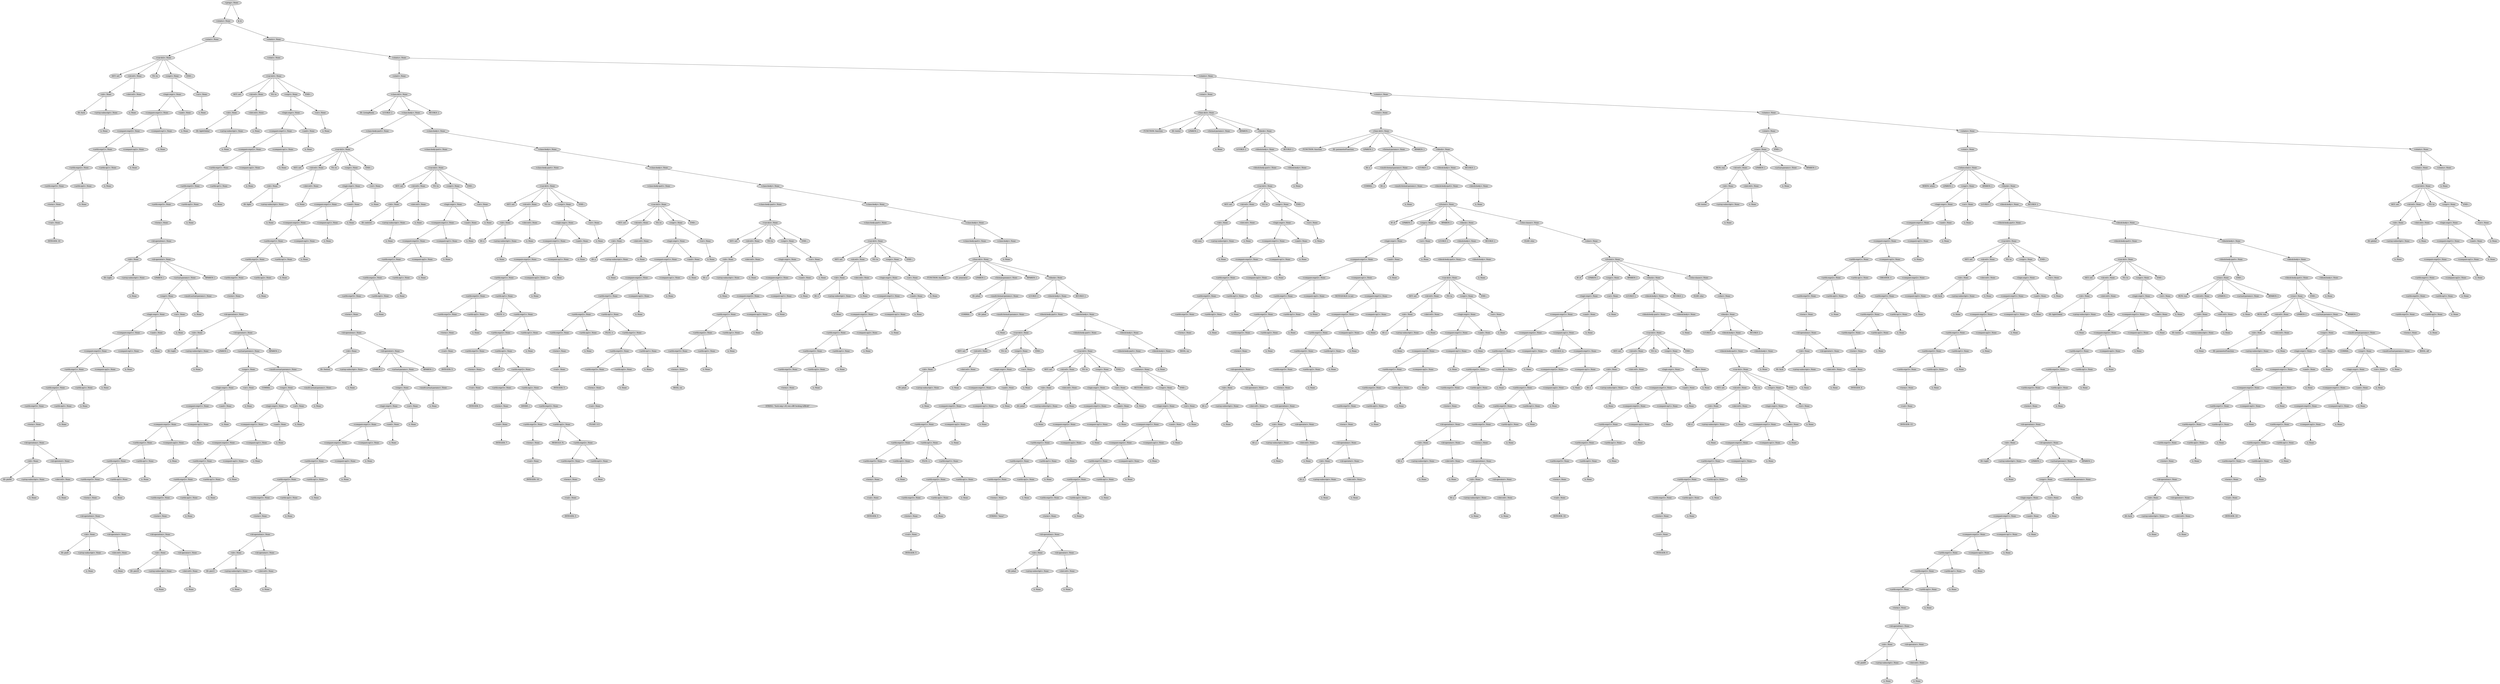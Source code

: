 digraph G {
	graph [ranksep=1.5 ratio=fill]
	node [style=filled]
	overlap=false
	3161007 [label="<prog>: None"]
	3161027 [label="<stmts>: None"]
	3161007 -> 3161027
	3161049 [label="<stmt>: None"]
	3161027 -> 3161049
	3161033 [label="<var-dcl>: None"]
	3161049 -> 3161033
	3161039 [label="SET: set"]
	3161033 -> 3161039
	3161047 [label="<id-ref>: None"]
	3161033 -> 3161047
	3161053 [label="<id>: None"]
	3161047 -> 3161053
	3161057 [label="ID: fuck"]
	3161053 -> 3161057
	3161059 [label="<array-subscript>: None"]
	3161053 -> 3161059
	3161061 [label="λ: None"]
	3161059 -> 3161061
	3161055 [label="<dot-ref>: None"]
	3161047 -> 3161055
	3161063 [label="λ: None"]
	3161055 -> 3161063
	3161023 [label="TO: to"]
	3161033 -> 3161023
	3161029 [label="<expr>: None"]
	3161033 -> 3161029
	3161065 [label="<logic-expr>: None"]
	3161029 -> 3161065
	3161069 [label="<compare-expr1>: None"]
	3161065 -> 3161069
	3161073 [label="<compare-expr2>: None"]
	3161069 -> 3161073
	3161077 [label="<arith-expr1>: None"]
	3161073 -> 3161077
	3161081 [label="<arith-expr2>: None"]
	3161077 -> 3161081
	3161085 [label="<arith-expr3>: None"]
	3161081 -> 3161085
	3163395 [label="<term>: None"]
	3161085 -> 3163395
	3163397 [label="<val>: None"]
	3163395 -> 3163397
	3163399 [label="INTEGER: 10"]
	3163397 -> 3163399
	3161087 [label="<arith-op2>: None"]
	3161081 -> 3161087
	3163401 [label="λ: None"]
	3161087 -> 3163401
	3161083 [label="<arith-op1>: None"]
	3161077 -> 3161083
	3163403 [label="λ: None"]
	3161083 -> 3163403
	3161079 [label="<compare-op2>: None"]
	3161073 -> 3161079
	3163405 [label="λ: None"]
	3161079 -> 3163405
	3161075 [label="<compare-op1>: None"]
	3161069 -> 3161075
	3163407 [label="λ: None"]
	3161075 -> 3163407
	3161071 [label="<and>: None"]
	3161065 -> 3161071
	3163409 [label="λ: None"]
	3161071 -> 3163409
	3161067 [label="<or>: None"]
	3161029 -> 3161067
	3163411 [label="λ: None"]
	3161067 -> 3163411
	3161045 [label="END: ;"]
	3161033 -> 3161045
	3161021 [label="<stmts>: None"]
	3161027 -> 3161021
	3163413 [label="<stmt>: None"]
	3161021 -> 3163413
	3163417 [label="<var-dcl>: None"]
	3163413 -> 3163417
	3163419 [label="SET: set"]
	3163417 -> 3163419
	3163421 [label="<id-ref>: None"]
	3163417 -> 3163421
	3163431 [label="<id>: None"]
	3163421 -> 3163431
	3163435 [label="ID: lightGlobal"]
	3163431 -> 3163435
	3163437 [label="<array-subscript>: None"]
	3163431 -> 3163437
	3163439 [label="λ: None"]
	3163437 -> 3163439
	3163433 [label="<dot-ref>: None"]
	3163421 -> 3163433
	3163441 [label="λ: None"]
	3163433 -> 3163441
	3163423 [label="TO: to"]
	3163417 -> 3163423
	3163425 [label="<expr>: None"]
	3163417 -> 3163425
	3163443 [label="<logic-expr>: None"]
	3163425 -> 3163443
	3163447 [label="<compare-expr1>: None"]
	3163443 -> 3163447
	3163451 [label="<compare-expr2>: None"]
	3163447 -> 3163451
	3163455 [label="<arith-expr1>: None"]
	3163451 -> 3163455
	3163459 [label="<arith-expr2>: None"]
	3163455 -> 3163459
	3163463 [label="<arith-expr3>: None"]
	3163459 -> 3163463
	3163467 [label="<term>: None"]
	3163463 -> 3163467
	3163469 [label="<id-operation>: None"]
	3163467 -> 3163469
	3163471 [label="<id>: None"]
	3163469 -> 3163471
	3163475 [label="ID: Light"]
	3163471 -> 3163475
	3163477 [label="<array-subscript>: None"]
	3163471 -> 3163477
	3163479 [label="λ: None"]
	3163477 -> 3163479
	3163473 [label="<id-operator>: None"]
	3163469 -> 3163473
	3163481 [label="LPAREN: ("]
	3163473 -> 3163481
	3163483 [label="<actual-params>: None"]
	3163473 -> 3163483
	3163487 [label="<expr>: None"]
	3163483 -> 3163487
	3163491 [label="<logic-expr>: None"]
	3163487 -> 3163491
	3163495 [label="<compare-expr1>: None"]
	3163491 -> 3163495
	3163499 [label="<compare-expr2>: None"]
	3163495 -> 3163499
	3163503 [label="<arith-expr1>: None"]
	3163499 -> 3163503
	3163507 [label="<arith-expr2>: None"]
	3163503 -> 3163507
	3163511 [label="<arith-expr3>: None"]
	3163507 -> 3163511
	3163515 [label="<term>: None"]
	3163511 -> 3163515
	3163517 [label="<id-operation>: None"]
	3163515 -> 3163517
	3163519 [label="<id>: None"]
	3163517 -> 3163519
	3163523 [label="ID: pin99"]
	3163519 -> 3163523
	3163525 [label="<array-subscript>: None"]
	3163519 -> 3163525
	3163527 [label="λ: None"]
	3163525 -> 3163527
	3163521 [label="<id-operator>: None"]
	3163517 -> 3163521
	3163529 [label="<dot-ref>: None"]
	3163521 -> 3163529
	3163531 [label="λ: None"]
	3163529 -> 3163531
	3163513 [label="<arith-op2>: None"]
	3163507 -> 3163513
	3163533 [label="λ: None"]
	3163513 -> 3163533
	3163509 [label="<arith-op1>: None"]
	3163503 -> 3163509
	3163535 [label="λ: None"]
	3163509 -> 3163535
	3163505 [label="<compare-op2>: None"]
	3163499 -> 3163505
	3163537 [label="λ: None"]
	3163505 -> 3163537
	3163501 [label="<compare-op1>: None"]
	3163495 -> 3163501
	3163539 [label="λ: None"]
	3163501 -> 3163539
	3163497 [label="<and>: None"]
	3163491 -> 3163497
	3163541 [label="λ: None"]
	3163497 -> 3163541
	3163493 [label="<or>: None"]
	3163487 -> 3163493
	3163543 [label="λ: None"]
	3163493 -> 3163543
	3163489 [label="<multi-actual-params>: None"]
	3163483 -> 3163489
	3163545 [label="λ: None"]
	3163489 -> 3163545
	3163485 [label="RPAREN: )"]
	3163473 -> 3163485
	3163465 [label="<arith-op2>: None"]
	3163459 -> 3163465
	3163547 [label="λ: None"]
	3163465 -> 3163547
	3163461 [label="<arith-op1>: None"]
	3163455 -> 3163461
	3163549 [label="λ: None"]
	3163461 -> 3163549
	3163457 [label="<compare-op2>: None"]
	3163451 -> 3163457
	3163551 [label="λ: None"]
	3163457 -> 3163551
	3163453 [label="<compare-op1>: None"]
	3163447 -> 3163453
	3163553 [label="λ: None"]
	3163453 -> 3163553
	3163449 [label="<and>: None"]
	3163443 -> 3163449
	3163555 [label="λ: None"]
	3163449 -> 3163555
	3163445 [label="<or>: None"]
	3163425 -> 3163445
	3163557 [label="λ: None"]
	3163445 -> 3163557
	3163427 [label="END: ;"]
	3163417 -> 3163427
	3163415 [label="<stmts>: None"]
	3161021 -> 3163415
	3163559 [label="<stmt>: None"]
	3163415 -> 3163559
	3163563 [label="<class-dcl>: None"]
	3163559 -> 3163563
	3163565 [label="ID: LivingRoom"]
	3163563 -> 3163565
	3163567 [label="LCURLY: {"]
	3163563 -> 3163567
	3163569 [label="<class-body>: None"]
	3163563 -> 3163569
	3163573 [label="<class-body-part>: None"]
	3163569 -> 3163573
	3163577 [label="<var-dcl>: None"]
	3163573 -> 3163577
	3163579 [label="SET: set"]
	3163577 -> 3163579
	3163581 [label="<id-ref>: None"]
	3163577 -> 3163581
	3163591 [label="<id>: None"]
	3163581 -> 3163591
	3163595 [label="ID: light"]
	3163591 -> 3163595
	3163597 [label="<array-subscript>: None"]
	3163591 -> 3163597
	3163599 [label="λ: None"]
	3163597 -> 3163599
	3163593 [label="<dot-ref>: None"]
	3163581 -> 3163593
	3163601 [label="λ: None"]
	3163593 -> 3163601
	3163583 [label="TO: to"]
	3163577 -> 3163583
	3163585 [label="<expr>: None"]
	3163577 -> 3163585
	3163603 [label="<logic-expr>: None"]
	3163585 -> 3163603
	3163607 [label="<compare-expr1>: None"]
	3163603 -> 3163607
	3163611 [label="<compare-expr2>: None"]
	3163607 -> 3163611
	3163615 [label="<arith-expr1>: None"]
	3163611 -> 3163615
	3163619 [label="<arith-expr2>: None"]
	3163615 -> 3163619
	3163623 [label="<arith-expr3>: None"]
	3163619 -> 3163623
	3163627 [label="<term>: None"]
	3163623 -> 3163627
	3163629 [label="<id-operation>: None"]
	3163627 -> 3163629
	3163631 [label="<id>: None"]
	3163629 -> 3163631
	3163635 [label="ID: Light"]
	3163631 -> 3163635
	3163637 [label="<array-subscript>: None"]
	3163631 -> 3163637
	3163639 [label="λ: None"]
	3163637 -> 3163639
	3163633 [label="<id-operator>: None"]
	3163629 -> 3163633
	3163641 [label="LPAREN: ("]
	3163633 -> 3163641
	3163643 [label="<actual-params>: None"]
	3163633 -> 3163643
	3163647 [label="<expr>: None"]
	3163643 -> 3163647
	3164677 [label="<logic-expr>: None"]
	3163647 -> 3164677
	3164681 [label="<compare-expr1>: None"]
	3164677 -> 3164681
	3164685 [label="<compare-expr2>: None"]
	3164681 -> 3164685
	3164689 [label="<arith-expr1>: None"]
	3164685 -> 3164689
	3164693 [label="<arith-expr2>: None"]
	3164689 -> 3164693
	3164697 [label="<arith-expr3>: None"]
	3164693 -> 3164697
	3164701 [label="<term>: None"]
	3164697 -> 3164701
	3164703 [label="<id-operation>: None"]
	3164701 -> 3164703
	3164705 [label="<id>: None"]
	3164703 -> 3164705
	3164709 [label="ID: pin9"]
	3164705 -> 3164709
	3164711 [label="<array-subscript>: None"]
	3164705 -> 3164711
	3164713 [label="λ: None"]
	3164711 -> 3164713
	3164707 [label="<id-operator>: None"]
	3164703 -> 3164707
	3164715 [label="<dot-ref>: None"]
	3164707 -> 3164715
	3164717 [label="λ: None"]
	3164715 -> 3164717
	3164699 [label="<arith-op2>: None"]
	3164693 -> 3164699
	3164719 [label="λ: None"]
	3164699 -> 3164719
	3164695 [label="<arith-op1>: None"]
	3164689 -> 3164695
	3164721 [label="λ: None"]
	3164695 -> 3164721
	3164691 [label="<compare-op2>: None"]
	3164685 -> 3164691
	3164723 [label="λ: None"]
	3164691 -> 3164723
	3164687 [label="<compare-op1>: None"]
	3164681 -> 3164687
	3164725 [label="λ: None"]
	3164687 -> 3164725
	3164683 [label="<and>: None"]
	3164677 -> 3164683
	3164727 [label="λ: None"]
	3164683 -> 3164727
	3164679 [label="<or>: None"]
	3163647 -> 3164679
	3164729 [label="λ: None"]
	3164679 -> 3164729
	3164675 [label="<multi-actual-params>: None"]
	3163643 -> 3164675
	3164731 [label="COMMA: ,"]
	3164675 -> 3164731
	3164733 [label="<expr>: None"]
	3164675 -> 3164733
	3164737 [label="<logic-expr>: None"]
	3164733 -> 3164737
	3164741 [label="<compare-expr1>: None"]
	3164737 -> 3164741
	3164745 [label="<compare-expr2>: None"]
	3164741 -> 3164745
	3164749 [label="<arith-expr1>: None"]
	3164745 -> 3164749
	3164753 [label="<arith-expr2>: None"]
	3164749 -> 3164753
	3164757 [label="<arith-expr3>: None"]
	3164753 -> 3164757
	3164761 [label="<term>: None"]
	3164757 -> 3164761
	3164763 [label="<id-operation>: None"]
	3164761 -> 3164763
	3164765 [label="<id>: None"]
	3164763 -> 3164765
	3164769 [label="ID: pin10"]
	3164765 -> 3164769
	3164771 [label="<array-subscript>: None"]
	3164765 -> 3164771
	3164773 [label="λ: None"]
	3164771 -> 3164773
	3164767 [label="<id-operator>: None"]
	3164763 -> 3164767
	3164775 [label="<dot-ref>: None"]
	3164767 -> 3164775
	3164777 [label="λ: None"]
	3164775 -> 3164777
	3164759 [label="<arith-op2>: None"]
	3164753 -> 3164759
	3164779 [label="λ: None"]
	3164759 -> 3164779
	3164755 [label="<arith-op1>: None"]
	3164749 -> 3164755
	3164781 [label="λ: None"]
	3164755 -> 3164781
	3164751 [label="<compare-op2>: None"]
	3164745 -> 3164751
	3164783 [label="λ: None"]
	3164751 -> 3164783
	3164747 [label="<compare-op1>: None"]
	3164741 -> 3164747
	3164785 [label="λ: None"]
	3164747 -> 3164785
	3164743 [label="<and>: None"]
	3164737 -> 3164743
	3164787 [label="λ: None"]
	3164743 -> 3164787
	3164739 [label="<or>: None"]
	3164733 -> 3164739
	3164789 [label="λ: None"]
	3164739 -> 3164789
	3164735 [label="<multi-actual-params>: None"]
	3164675 -> 3164735
	3164791 [label="λ: None"]
	3164735 -> 3164791
	3163645 [label="RPAREN: )"]
	3163633 -> 3163645
	3163625 [label="<arith-op2>: None"]
	3163619 -> 3163625
	3164793 [label="λ: None"]
	3163625 -> 3164793
	3163621 [label="<arith-op1>: None"]
	3163615 -> 3163621
	3164795 [label="λ: None"]
	3163621 -> 3164795
	3163617 [label="<compare-op2>: None"]
	3163611 -> 3163617
	3164797 [label="λ: None"]
	3163617 -> 3164797
	3163613 [label="<compare-op1>: None"]
	3163607 -> 3163613
	3164799 [label="λ: None"]
	3163613 -> 3164799
	3163609 [label="<and>: None"]
	3163603 -> 3163609
	3164801 [label="λ: None"]
	3163609 -> 3164801
	3163605 [label="<or>: None"]
	3163585 -> 3163605
	3164803 [label="λ: None"]
	3163605 -> 3164803
	3163587 [label="END: ;"]
	3163577 -> 3163587
	3163575 [label="<class-body>: None"]
	3163569 -> 3163575
	3164805 [label="<class-body-part>: None"]
	3163575 -> 3164805
	3164809 [label="<var-dcl>: None"]
	3164805 -> 3164809
	3164811 [label="SET: set"]
	3164809 -> 3164811
	3164813 [label="<id-ref>: None"]
	3164809 -> 3164813
	3164823 [label="<id>: None"]
	3164813 -> 3164823
	3164827 [label="ID: switch1"]
	3164823 -> 3164827
	3164829 [label="<array-subscript>: None"]
	3164823 -> 3164829
	3164831 [label="λ: None"]
	3164829 -> 3164831
	3164825 [label="<dot-ref>: None"]
	3164813 -> 3164825
	3164833 [label="λ: None"]
	3164825 -> 3164833
	3164815 [label="TO: to"]
	3164809 -> 3164815
	3164817 [label="<expr>: None"]
	3164809 -> 3164817
	3164835 [label="<logic-expr>: None"]
	3164817 -> 3164835
	3164839 [label="<compare-expr1>: None"]
	3164835 -> 3164839
	3164843 [label="<compare-expr2>: None"]
	3164839 -> 3164843
	3164847 [label="<arith-expr1>: None"]
	3164843 -> 3164847
	3164851 [label="<arith-expr2>: None"]
	3164847 -> 3164851
	3164855 [label="<arith-expr3>: None"]
	3164851 -> 3164855
	3164859 [label="<term>: None"]
	3164855 -> 3164859
	3164861 [label="<id-operation>: None"]
	3164859 -> 3164861
	3164863 [label="<id>: None"]
	3164861 -> 3164863
	3164867 [label="ID: Switch"]
	3164863 -> 3164867
	3164869 [label="<array-subscript>: None"]
	3164863 -> 3164869
	3164871 [label="λ: None"]
	3164869 -> 3164871
	3164865 [label="<id-operator>: None"]
	3164861 -> 3164865
	3164873 [label="LPAREN: ("]
	3164865 -> 3164873
	3164875 [label="<actual-params>: None"]
	3164865 -> 3164875
	3164879 [label="<expr>: None"]
	3164875 -> 3164879
	3164883 [label="<logic-expr>: None"]
	3164879 -> 3164883
	3164887 [label="<compare-expr1>: None"]
	3164883 -> 3164887
	3164891 [label="<compare-expr2>: None"]
	3164887 -> 3164891
	3164895 [label="<arith-expr1>: None"]
	3164891 -> 3164895
	3164899 [label="<arith-expr2>: None"]
	3164895 -> 3164899
	3164903 [label="<arith-expr3>: None"]
	3164899 -> 3164903
	3164907 [label="<term>: None"]
	3164903 -> 3164907
	3164909 [label="<id-operation>: None"]
	3164907 -> 3164909
	3164911 [label="<id>: None"]
	3164909 -> 3164911
	3164915 [label="ID: pin11"]
	3164911 -> 3164915
	3164917 [label="<array-subscript>: None"]
	3164911 -> 3164917
	3164919 [label="λ: None"]
	3164917 -> 3164919
	3164913 [label="<id-operator>: None"]
	3164909 -> 3164913
	3164921 [label="<dot-ref>: None"]
	3164913 -> 3164921
	3164923 [label="λ: None"]
	3164921 -> 3164923
	3164905 [label="<arith-op2>: None"]
	3164899 -> 3164905
	3164925 [label="λ: None"]
	3164905 -> 3164925
	3164901 [label="<arith-op1>: None"]
	3164895 -> 3164901
	3164927 [label="λ: None"]
	3164901 -> 3164927
	3164897 [label="<compare-op2>: None"]
	3164891 -> 3164897
	3165955 [label="λ: None"]
	3164897 -> 3165955
	3164893 [label="<compare-op1>: None"]
	3164887 -> 3164893
	3165957 [label="λ: None"]
	3164893 -> 3165957
	3164889 [label="<and>: None"]
	3164883 -> 3164889
	3165959 [label="λ: None"]
	3164889 -> 3165959
	3164885 [label="<or>: None"]
	3164879 -> 3164885
	3165961 [label="λ: None"]
	3164885 -> 3165961
	3164881 [label="<multi-actual-params>: None"]
	3164875 -> 3164881
	3165963 [label="λ: None"]
	3164881 -> 3165963
	3164877 [label="RPAREN: )"]
	3164865 -> 3164877
	3164857 [label="<arith-op2>: None"]
	3164851 -> 3164857
	3165965 [label="λ: None"]
	3164857 -> 3165965
	3164853 [label="<arith-op1>: None"]
	3164847 -> 3164853
	3165967 [label="λ: None"]
	3164853 -> 3165967
	3164849 [label="<compare-op2>: None"]
	3164843 -> 3164849
	3165969 [label="λ: None"]
	3164849 -> 3165969
	3164845 [label="<compare-op1>: None"]
	3164839 -> 3164845
	3165971 [label="λ: None"]
	3164845 -> 3165971
	3164841 [label="<and>: None"]
	3164835 -> 3164841
	3165973 [label="λ: None"]
	3164841 -> 3165973
	3164837 [label="<or>: None"]
	3164817 -> 3164837
	3165975 [label="λ: None"]
	3164837 -> 3165975
	3164819 [label="END: ;"]
	3164809 -> 3164819
	3164807 [label="<class-body>: None"]
	3163575 -> 3164807
	3165977 [label="<class-body-part>: None"]
	3164807 -> 3165977
	3165981 [label="<var-dcl>: None"]
	3165977 -> 3165981
	3165983 [label="SET: set"]
	3165981 -> 3165983
	3165985 [label="<id-ref>: None"]
	3165981 -> 3165985
	3165995 [label="<id>: None"]
	3165985 -> 3165995
	3165999 [label="ID: x"]
	3165995 -> 3165999
	3166001 [label="<array-subscript>: None"]
	3165995 -> 3166001
	3166003 [label="λ: None"]
	3166001 -> 3166003
	3165997 [label="<dot-ref>: None"]
	3165985 -> 3165997
	3166005 [label="λ: None"]
	3165997 -> 3166005
	3165987 [label="TO: to"]
	3165981 -> 3165987
	3165989 [label="<expr>: None"]
	3165981 -> 3165989
	3166007 [label="<logic-expr>: None"]
	3165989 -> 3166007
	3166011 [label="<compare-expr1>: None"]
	3166007 -> 3166011
	3166015 [label="<compare-expr2>: None"]
	3166011 -> 3166015
	3166019 [label="<arith-expr1>: None"]
	3166015 -> 3166019
	3166023 [label="<arith-expr2>: None"]
	3166019 -> 3166023
	3166027 [label="<arith-expr3>: None"]
	3166023 -> 3166027
	3166031 [label="<term>: None"]
	3166027 -> 3166031
	3166033 [label="<val>: None"]
	3166031 -> 3166033
	3166035 [label="INTEGER: 5"]
	3166033 -> 3166035
	3166029 [label="<arith-op2>: None"]
	3166023 -> 3166029
	3166037 [label="λ: None"]
	3166029 -> 3166037
	3166025 [label="<arith-op1>: None"]
	3166019 -> 3166025
	3166039 [label="PLUS: +"]
	3166025 -> 3166039
	3166041 [label="<arith-expr1>: None"]
	3166025 -> 3166041
	3166043 [label="<arith-expr2>: None"]
	3166041 -> 3166043
	3166047 [label="<arith-expr3>: None"]
	3166043 -> 3166047
	3166051 [label="<term>: None"]
	3166047 -> 3166051
	3166053 [label="<val>: None"]
	3166051 -> 3166053
	3166055 [label="INTEGER: 5"]
	3166053 -> 3166055
	3166049 [label="<arith-op2>: None"]
	3166043 -> 3166049
	3166057 [label="MULT: *"]
	3166049 -> 3166057
	3166059 [label="<arith-expr2>: None"]
	3166049 -> 3166059
	3166061 [label="<arith-expr3>: None"]
	3166059 -> 3166061
	3166065 [label="<term>: None"]
	3166061 -> 3166065
	3166067 [label="<val>: None"]
	3166065 -> 3166067
	3166069 [label="INTEGER: 7"]
	3166067 -> 3166069
	3166063 [label="<arith-op2>: None"]
	3166059 -> 3166063
	3166071 [label="DIVIDE: /"]
	3166063 -> 3166071
	3166073 [label="<arith-expr2>: None"]
	3166063 -> 3166073
	3166075 [label="<arith-expr3>: None"]
	3166073 -> 3166075
	3166079 [label="<term>: None"]
	3166075 -> 3166079
	3166081 [label="<val>: None"]
	3166079 -> 3166081
	3166083 [label="INTEGER: 10"]
	3166081 -> 3166083
	3166077 [label="<arith-op2>: None"]
	3166073 -> 3166077
	3166085 [label="MODULO: %"]
	3166077 -> 3166085
	3166087 [label="<arith-expr2>: None"]
	3166077 -> 3166087
	3166089 [label="<arith-expr3>: None"]
	3166087 -> 3166089
	3166093 [label="<term>: None"]
	3166089 -> 3166093
	3166095 [label="<val>: None"]
	3166093 -> 3166095
	3166097 [label="INTEGER: 3"]
	3166095 -> 3166097
	3166091 [label="<arith-op2>: None"]
	3166087 -> 3166091
	3166099 [label="λ: None"]
	3166091 -> 3166099
	3166045 [label="<arith-op1>: None"]
	3166041 -> 3166045
	3166101 [label="λ: None"]
	3166045 -> 3166101
	3166021 [label="<compare-op2>: None"]
	3166015 -> 3166021
	3166103 [label="λ: None"]
	3166021 -> 3166103
	3166017 [label="<compare-op1>: None"]
	3166011 -> 3166017
	3166105 [label="λ: None"]
	3166017 -> 3166105
	3166013 [label="<and>: None"]
	3166007 -> 3166013
	3166107 [label="λ: None"]
	3166013 -> 3166107
	3166009 [label="<or>: None"]
	3165989 -> 3166009
	3166109 [label="λ: None"]
	3166009 -> 3166109
	3165991 [label="END: ;"]
	3165981 -> 3165991
	3165979 [label="<class-body>: None"]
	3164807 -> 3165979
	3166111 [label="<class-body-part>: None"]
	3165979 -> 3166111
	3166115 [label="<var-dcl>: None"]
	3166111 -> 3166115
	3166117 [label="SET: set"]
	3166115 -> 3166117
	3166119 [label="<id-ref>: None"]
	3166115 -> 3166119
	3166129 [label="<id>: None"]
	3166119 -> 3166129
	3166133 [label="ID: y"]
	3166129 -> 3166133
	3166135 [label="<array-subscript>: None"]
	3166129 -> 3166135
	3166137 [label="λ: None"]
	3166135 -> 3166137
	3166131 [label="<dot-ref>: None"]
	3166119 -> 3166131
	3166139 [label="λ: None"]
	3166131 -> 3166139
	3166121 [label="TO: to"]
	3166115 -> 3166121
	3166123 [label="<expr>: None"]
	3166115 -> 3166123
	3166141 [label="<logic-expr>: None"]
	3166123 -> 3166141
	3166145 [label="<compare-expr1>: None"]
	3166141 -> 3166145
	3166149 [label="<compare-expr2>: None"]
	3166145 -> 3166149
	3166153 [label="<arith-expr1>: None"]
	3166149 -> 3166153
	3166157 [label="<arith-expr2>: None"]
	3166153 -> 3166157
	3166161 [label="<arith-expr3>: None"]
	3166157 -> 3166161
	3166165 [label="<term>: None"]
	3166161 -> 3166165
	3166167 [label="<val>: None"]
	3166165 -> 3166167
	3166169 [label="INTEGER: 5"]
	3166167 -> 3166169
	3166163 [label="<arith-op2>: None"]
	3166157 -> 3166163
	3166171 [label="λ: None"]
	3166163 -> 3166171
	3166159 [label="<arith-op1>: None"]
	3166153 -> 3166159
	3166173 [label="PLUS: +"]
	3166159 -> 3166173
	3166175 [label="<arith-expr1>: None"]
	3166159 -> 3166175
	3166177 [label="<arith-expr2>: None"]
	3166175 -> 3166177
	3166181 [label="<arith-expr3>: None"]
	3166177 -> 3166181
	3166185 [label="<term>: None"]
	3166181 -> 3166185
	3166187 [label="<val>: None"]
	3166185 -> 3166187
	3166189 [label="FLOAT: 5.5"]
	3166187 -> 3166189
	3166183 [label="<arith-op2>: None"]
	3166177 -> 3166183
	3166191 [label="λ: None"]
	3166183 -> 3166191
	3166179 [label="<arith-op1>: None"]
	3166175 -> 3166179
	3166193 [label="λ: None"]
	3166179 -> 3166193
	3166155 [label="<compare-op2>: None"]
	3166149 -> 3166155
	3166195 [label="λ: None"]
	3166155 -> 3166195
	3166151 [label="<compare-op1>: None"]
	3166145 -> 3166151
	3166197 [label="λ: None"]
	3166151 -> 3166197
	3166147 [label="<and>: None"]
	3166141 -> 3166147
	3166199 [label="λ: None"]
	3166147 -> 3166199
	3166143 [label="<or>: None"]
	3166123 -> 3166143
	3166201 [label="λ: None"]
	3166143 -> 3166201
	3166125 [label="END: ;"]
	3166115 -> 3166125
	3166113 [label="<class-body>: None"]
	3165979 -> 3166113
	3166203 [label="<class-body-part>: None"]
	3166113 -> 3166203
	3166207 [label="<var-dcl>: None"]
	3166203 -> 3166207
	3167491 [label="SET: set"]
	3166207 -> 3167491
	3167493 [label="<id-ref>: None"]
	3166207 -> 3167493
	3167503 [label="<id>: None"]
	3167493 -> 3167503
	3167507 [label="ID: z"]
	3167503 -> 3167507
	3167509 [label="<array-subscript>: None"]
	3167503 -> 3167509
	3167511 [label="λ: None"]
	3167509 -> 3167511
	3167505 [label="<dot-ref>: None"]
	3167493 -> 3167505
	3167513 [label="λ: None"]
	3167505 -> 3167513
	3167495 [label="TO: to"]
	3166207 -> 3167495
	3167497 [label="<expr>: None"]
	3166207 -> 3167497
	3167515 [label="<logic-expr>: None"]
	3167497 -> 3167515
	3167519 [label="<compare-expr1>: None"]
	3167515 -> 3167519
	3167523 [label="<compare-expr2>: None"]
	3167519 -> 3167523
	3167527 [label="<arith-expr1>: None"]
	3167523 -> 3167527
	3167531 [label="<arith-expr2>: None"]
	3167527 -> 3167531
	3167535 [label="<arith-expr3>: None"]
	3167531 -> 3167535
	3167539 [label="<term>: None"]
	3167535 -> 3167539
	3167541 [label="BOOL: on"]
	3167539 -> 3167541
	3167537 [label="<arith-op2>: None"]
	3167531 -> 3167537
	3167543 [label="λ: None"]
	3167537 -> 3167543
	3167533 [label="<arith-op1>: None"]
	3167527 -> 3167533
	3167545 [label="λ: None"]
	3167533 -> 3167545
	3167529 [label="<compare-op2>: None"]
	3167523 -> 3167529
	3167547 [label="λ: None"]
	3167529 -> 3167547
	3167525 [label="<compare-op1>: None"]
	3167519 -> 3167525
	3167549 [label="λ: None"]
	3167525 -> 3167549
	3167521 [label="<and>: None"]
	3167515 -> 3167521
	3167551 [label="λ: None"]
	3167521 -> 3167551
	3167517 [label="<or>: None"]
	3167497 -> 3167517
	3167553 [label="λ: None"]
	3167517 -> 3167553
	3167499 [label="END: ;"]
	3166207 -> 3167499
	3166205 [label="<class-body>: None"]
	3166113 -> 3166205
	3167555 [label="<class-body-part>: None"]
	3166205 -> 3167555
	3167559 [label="<var-dcl>: None"]
	3167555 -> 3167559
	3167561 [label="SET: set"]
	3167559 -> 3167561
	3167563 [label="<id-ref>: None"]
	3167559 -> 3167563
	3167573 [label="<id>: None"]
	3167563 -> 3167573
	3167577 [label="ID: v"]
	3167573 -> 3167577
	3167579 [label="<array-subscript>: None"]
	3167573 -> 3167579
	3167581 [label="λ: None"]
	3167579 -> 3167581
	3167575 [label="<dot-ref>: None"]
	3167563 -> 3167575
	3167583 [label="λ: None"]
	3167575 -> 3167583
	3167565 [label="TO: to"]
	3167559 -> 3167565
	3167567 [label="<expr>: None"]
	3167559 -> 3167567
	3167585 [label="<logic-expr>: None"]
	3167567 -> 3167585
	3167589 [label="<compare-expr1>: None"]
	3167585 -> 3167589
	3167593 [label="<compare-expr2>: None"]
	3167589 -> 3167593
	3167597 [label="<arith-expr1>: None"]
	3167593 -> 3167597
	3167601 [label="<arith-expr2>: None"]
	3167597 -> 3167601
	3167605 [label="<arith-expr3>: None"]
	3167601 -> 3167605
	3167609 [label="<term>: None"]
	3167605 -> 3167609
	3167611 [label="STRING: \"fuck mig i rÃ¸ven sÃ¥ fucking hÃ¥rdt\""]
	3167609 -> 3167611
	3167607 [label="<arith-op2>: None"]
	3167601 -> 3167607
	3167613 [label="λ: None"]
	3167607 -> 3167613
	3167603 [label="<arith-op1>: None"]
	3167597 -> 3167603
	3167615 [label="λ: None"]
	3167603 -> 3167615
	3167599 [label="<compare-op2>: None"]
	3167593 -> 3167599
	3167617 [label="λ: None"]
	3167599 -> 3167617
	3167595 [label="<compare-op1>: None"]
	3167589 -> 3167595
	3167619 [label="λ: None"]
	3167595 -> 3167619
	3167591 [label="<and>: None"]
	3167585 -> 3167591
	3167621 [label="λ: None"]
	3167591 -> 3167621
	3167587 [label="<or>: None"]
	3167567 -> 3167587
	3167623 [label="λ: None"]
	3167587 -> 3167623
	3167569 [label="END: ;"]
	3167559 -> 3167569
	3167557 [label="<class-body>: None"]
	3166205 -> 3167557
	3167625 [label="<class-body-part>: None"]
	3167557 -> 3167625
	3167629 [label="<func-dcl>: None"]
	3167625 -> 3167629
	3167631 [label="FUNCTION: function"]
	3167629 -> 3167631
	3167633 [label="ID: jenerator"]
	3167629 -> 3167633
	3167635 [label="LPAREN: ("]
	3167629 -> 3167635
	3167637 [label="<formal-params>: None"]
	3167629 -> 3167637
	3167645 [label="ID: jebat"]
	3167637 -> 3167645
	3167647 [label="<multi-formal-params>: None"]
	3167637 -> 3167647
	3167649 [label="COMMA: ,"]
	3167647 -> 3167649
	3167651 [label="ID: jabat"]
	3167647 -> 3167651
	3167653 [label="<multi-formal-params>: None"]
	3167647 -> 3167653
	3167655 [label="λ: None"]
	3167653 -> 3167655
	3167639 [label="RPAREN: )"]
	3167629 -> 3167639
	3167643 [label="<block>: None"]
	3167629 -> 3167643
	3167657 [label="LCURLY: {"]
	3167643 -> 3167657
	3167659 [label="<block-body>: None"]
	3167643 -> 3167659
	3167663 [label="<block-body-part>: None"]
	3167659 -> 3167663
	3167667 [label="<var-dcl>: None"]
	3167663 -> 3167667
	3167669 [label="SET: set"]
	3167667 -> 3167669
	3167671 [label="<id-ref>: None"]
	3167667 -> 3167671
	3167681 [label="<id>: None"]
	3167671 -> 3167681
	3167685 [label="ID: jebat"]
	3167681 -> 3167685
	3167687 [label="<array-subscript>: None"]
	3167681 -> 3167687
	3167689 [label="λ: None"]
	3167687 -> 3167689
	3167683 [label="<dot-ref>: None"]
	3167671 -> 3167683
	3167691 [label="λ: None"]
	3167683 -> 3167691
	3167673 [label="TO: to"]
	3167667 -> 3167673
	3167675 [label="<expr>: None"]
	3167667 -> 3167675
	3167693 [label="<logic-expr>: None"]
	3167675 -> 3167693
	3167697 [label="<compare-expr1>: None"]
	3167693 -> 3167697
	3167701 [label="<compare-expr2>: None"]
	3167697 -> 3167701
	3167705 [label="<arith-expr1>: None"]
	3167701 -> 3167705
	3167709 [label="<arith-expr2>: None"]
	3167705 -> 3167709
	3167713 [label="<arith-expr3>: None"]
	3167709 -> 3167713
	3167717 [label="<term>: None"]
	3167713 -> 3167717
	3167719 [label="<val>: None"]
	3167717 -> 3167719
	3167721 [label="INTEGER: 5"]
	3167719 -> 3167721
	3167715 [label="<arith-op2>: None"]
	3167709 -> 3167715
	3167723 [label="λ: None"]
	3167715 -> 3167723
	3167711 [label="<arith-op1>: None"]
	3167705 -> 3167711
	3167725 [label="PLUS: +"]
	3167711 -> 3167725
	3167727 [label="<arith-expr1>: None"]
	3167711 -> 3167727
	3167729 [label="<arith-expr2>: None"]
	3167727 -> 3167729
	3167733 [label="<arith-expr3>: None"]
	3167729 -> 3167733
	3167737 [label="<term>: None"]
	3167733 -> 3167737
	3167739 [label="<val>: None"]
	3167737 -> 3167739
	3167741 [label="INTEGER: 5"]
	3167739 -> 3167741
	3167735 [label="<arith-op2>: None"]
	3167729 -> 3167735
	3167743 [label="λ: None"]
	3167735 -> 3167743
	3167731 [label="<arith-op1>: None"]
	3167727 -> 3167731
	3168515 [label="λ: None"]
	3167731 -> 3168515
	3167707 [label="<compare-op2>: None"]
	3167701 -> 3167707
	3168517 [label="λ: None"]
	3167707 -> 3168517
	3167703 [label="<compare-op1>: None"]
	3167697 -> 3167703
	3168519 [label="λ: None"]
	3167703 -> 3168519
	3167699 [label="<and>: None"]
	3167693 -> 3167699
	3168521 [label="λ: None"]
	3167699 -> 3168521
	3167695 [label="<or>: None"]
	3167675 -> 3167695
	3168523 [label="λ: None"]
	3167695 -> 3168523
	3167677 [label="END: ;"]
	3167667 -> 3167677
	3167665 [label="<block-body>: None"]
	3167659 -> 3167665
	3168525 [label="<block-body-part>: None"]
	3167665 -> 3168525
	3168529 [label="<var-dcl>: None"]
	3168525 -> 3168529
	3168531 [label="SET: set"]
	3168529 -> 3168531
	3168533 [label="<id-ref>: None"]
	3168529 -> 3168533
	3168543 [label="<id>: None"]
	3168533 -> 3168543
	3168547 [label="ID: jabat"]
	3168543 -> 3168547
	3168549 [label="<array-subscript>: None"]
	3168543 -> 3168549
	3168551 [label="λ: None"]
	3168549 -> 3168551
	3168545 [label="<dot-ref>: None"]
	3168533 -> 3168545
	3168553 [label="λ: None"]
	3168545 -> 3168553
	3168535 [label="TO: to"]
	3168529 -> 3168535
	3168537 [label="<expr>: None"]
	3168529 -> 3168537
	3168555 [label="<logic-expr>: None"]
	3168537 -> 3168555
	3168559 [label="<compare-expr1>: None"]
	3168555 -> 3168559
	3168563 [label="<compare-expr2>: None"]
	3168559 -> 3168563
	3168567 [label="<arith-expr1>: None"]
	3168563 -> 3168567
	3168571 [label="<arith-expr2>: None"]
	3168567 -> 3168571
	3168575 [label="<arith-expr3>: None"]
	3168571 -> 3168575
	3168579 [label="<term>: None"]
	3168575 -> 3168579
	3168581 [label="STRING: \"Anus\""]
	3168579 -> 3168581
	3168577 [label="<arith-op2>: None"]
	3168571 -> 3168577
	3168583 [label="λ: None"]
	3168577 -> 3168583
	3168573 [label="<arith-op1>: None"]
	3168567 -> 3168573
	3168585 [label="λ: None"]
	3168573 -> 3168585
	3168569 [label="<compare-op2>: None"]
	3168563 -> 3168569
	3168587 [label="λ: None"]
	3168569 -> 3168587
	3168565 [label="<compare-op1>: None"]
	3168559 -> 3168565
	3168589 [label="λ: None"]
	3168565 -> 3168589
	3168561 [label="<and>: None"]
	3168555 -> 3168561
	3168591 [label="λ: None"]
	3168561 -> 3168591
	3168557 [label="<or>: None"]
	3168537 -> 3168557
	3168593 [label="λ: None"]
	3168557 -> 3168593
	3168539 [label="END: ;"]
	3168529 -> 3168539
	3168527 [label="<block-body>: None"]
	3167665 -> 3168527
	3168595 [label="<block-body-part>: None"]
	3168527 -> 3168595
	3168599 [label="<return>: None"]
	3168595 -> 3168599
	3168601 [label="RETURN: return"]
	3168599 -> 3168601
	3168603 [label="<expr>: None"]
	3168599 -> 3168603
	3168607 [label="<logic-expr>: None"]
	3168603 -> 3168607
	3168611 [label="<compare-expr1>: None"]
	3168607 -> 3168611
	3168615 [label="<compare-expr2>: None"]
	3168611 -> 3168615
	3168619 [label="<arith-expr1>: None"]
	3168615 -> 3168619
	3168623 [label="<arith-expr2>: None"]
	3168619 -> 3168623
	3168627 [label="<arith-expr3>: None"]
	3168623 -> 3168627
	3168631 [label="<term>: None"]
	3168627 -> 3168631
	3168633 [label="<id-operation>: None"]
	3168631 -> 3168633
	3168635 [label="<id>: None"]
	3168633 -> 3168635
	3168639 [label="ID: jebat"]
	3168635 -> 3168639
	3168641 [label="<array-subscript>: None"]
	3168635 -> 3168641
	3168643 [label="λ: None"]
	3168641 -> 3168643
	3168637 [label="<id-operator>: None"]
	3168633 -> 3168637
	3168645 [label="<dot-ref>: None"]
	3168637 -> 3168645
	3168647 [label="λ: None"]
	3168645 -> 3168647
	3168629 [label="<arith-op2>: None"]
	3168623 -> 3168629
	3168649 [label="λ: None"]
	3168629 -> 3168649
	3168625 [label="<arith-op1>: None"]
	3168619 -> 3168625
	3168651 [label="λ: None"]
	3168625 -> 3168651
	3168621 [label="<compare-op2>: None"]
	3168615 -> 3168621
	3168653 [label="λ: None"]
	3168621 -> 3168653
	3168617 [label="<compare-op1>: None"]
	3168611 -> 3168617
	3168655 [label="λ: None"]
	3168617 -> 3168655
	3168613 [label="<and>: None"]
	3168607 -> 3168613
	3168657 [label="λ: None"]
	3168613 -> 3168657
	3168609 [label="<or>: None"]
	3168603 -> 3168609
	3168659 [label="λ: None"]
	3168609 -> 3168659
	3168605 [label="END: ;"]
	3168599 -> 3168605
	3168597 [label="<block-body>: None"]
	3168527 -> 3168597
	3168661 [label="λ: None"]
	3168597 -> 3168661
	3167661 [label="RCURLY: }"]
	3167643 -> 3167661
	3167627 [label="<class-body>: None"]
	3167557 -> 3167627
	3168663 [label="λ: None"]
	3167627 -> 3168663
	3163571 [label="RCURLY: }"]
	3163563 -> 3163571
	3163561 [label="<stmts>: None"]
	3163415 -> 3163561
	3168665 [label="<stmt>: None"]
	3163561 -> 3168665
	3168669 [label="<func-dcl>: None"]
	3168665 -> 3168669
	3168671 [label="FUNCTION: function"]
	3168669 -> 3168671
	3168673 [label="ID: tester"]
	3168669 -> 3168673
	3168675 [label="LPAREN: ("]
	3168669 -> 3168675
	3168677 [label="<formal-params>: None"]
	3168669 -> 3168677
	3168685 [label="λ: None"]
	3168677 -> 3168685
	3168679 [label="RPAREN: )"]
	3168669 -> 3168679
	3168683 [label="<block>: None"]
	3168669 -> 3168683
	3168687 [label="LCURLY: {"]
	3168683 -> 3168687
	3168689 [label="<block-body>: None"]
	3168683 -> 3168689
	3168693 [label="<block-body-part>: None"]
	3168689 -> 3168693
	3168697 [label="<var-dcl>: None"]
	3168693 -> 3168697
	3168699 [label="SET: set"]
	3168697 -> 3168699
	3168701 [label="<id-ref>: None"]
	3168697 -> 3168701
	3168711 [label="<id>: None"]
	3168701 -> 3168711
	3168715 [label="ID: nou"]
	3168711 -> 3168715
	3168717 [label="<array-subscript>: None"]
	3168711 -> 3168717
	3168719 [label="λ: None"]
	3168717 -> 3168719
	3168713 [label="<dot-ref>: None"]
	3168701 -> 3168713
	3168721 [label="λ: None"]
	3168713 -> 3168721
	3168703 [label="TO: to"]
	3168697 -> 3168703
	3168705 [label="<expr>: None"]
	3168697 -> 3168705
	3168723 [label="<logic-expr>: None"]
	3168705 -> 3168723
	3168727 [label="<compare-expr1>: None"]
	3168723 -> 3168727
	3168731 [label="<compare-expr2>: None"]
	3168727 -> 3168731
	3168735 [label="<arith-expr1>: None"]
	3168731 -> 3168735
	3168739 [label="<arith-expr2>: None"]
	3168735 -> 3168739
	3168743 [label="<arith-expr3>: None"]
	3168739 -> 3168743
	3168747 [label="<term>: None"]
	3168743 -> 3168747
	3168749 [label="BOOL: on"]
	3168747 -> 3168749
	3168745 [label="<arith-op2>: None"]
	3168739 -> 3168745
	3168751 [label="λ: None"]
	3168745 -> 3168751
	3168741 [label="<arith-op1>: None"]
	3168735 -> 3168741
	3168753 [label="λ: None"]
	3168741 -> 3168753
	3168737 [label="<compare-op2>: None"]
	3168731 -> 3168737
	3168755 [label="λ: None"]
	3168737 -> 3168755
	3168733 [label="<compare-op1>: None"]
	3168727 -> 3168733
	3168757 [label="λ: None"]
	3168733 -> 3168757
	3168729 [label="<and>: None"]
	3168723 -> 3168729
	3168759 [label="λ: None"]
	3168729 -> 3168759
	3168725 [label="<or>: None"]
	3168705 -> 3168725
	3168761 [label="λ: None"]
	3168725 -> 3168761
	3168707 [label="END: ;"]
	3168697 -> 3168707
	3168695 [label="<block-body>: None"]
	3168689 -> 3168695
	3168763 [label="λ: None"]
	3168695 -> 3168763
	3168691 [label="RCURLY: }"]
	3168683 -> 3168691
	3168667 [label="<stmts>: None"]
	3163561 -> 3168667
	3168765 [label="<stmt>: None"]
	3168667 -> 3168765
	3170307 [label="<func-dcl>: None"]
	3168765 -> 3170307
	3170309 [label="FUNCTION: function"]
	3170307 -> 3170309
	3170311 [label="ID: parameterFunction"]
	3170307 -> 3170311
	3170313 [label="LPAREN: ("]
	3170307 -> 3170313
	3170315 [label="<formal-params>: None"]
	3170307 -> 3170315
	3170323 [label="ID: x"]
	3170315 -> 3170323
	3170325 [label="<multi-formal-params>: None"]
	3170315 -> 3170325
	3170327 [label="COMMA: ,"]
	3170325 -> 3170327
	3170329 [label="ID: y"]
	3170325 -> 3170329
	3170331 [label="<multi-formal-params>: None"]
	3170325 -> 3170331
	3170333 [label="λ: None"]
	3170331 -> 3170333
	3170317 [label="RPAREN: )"]
	3170307 -> 3170317
	3170321 [label="<block>: None"]
	3170307 -> 3170321
	3170335 [label="LCURLY: {"]
	3170321 -> 3170335
	3170337 [label="<block-body>: None"]
	3170321 -> 3170337
	3170341 [label="<block-body-part>: None"]
	3170337 -> 3170341
	3170345 [label="<if-stmt>: None"]
	3170341 -> 3170345
	3170347 [label="IF: if"]
	3170345 -> 3170347
	3170349 [label="LPAREN: ("]
	3170345 -> 3170349
	3170351 [label="<expr>: None"]
	3170345 -> 3170351
	3170361 [label="<logic-expr>: None"]
	3170351 -> 3170361
	3170365 [label="<compare-expr1>: None"]
	3170361 -> 3170365
	3170369 [label="<compare-expr2>: None"]
	3170365 -> 3170369
	3170373 [label="<arith-expr1>: None"]
	3170369 -> 3170373
	3170377 [label="<arith-expr2>: None"]
	3170373 -> 3170377
	3170381 [label="<arith-expr3>: None"]
	3170377 -> 3170381
	3170385 [label="<term>: None"]
	3170381 -> 3170385
	3170387 [label="<id-operation>: None"]
	3170385 -> 3170387
	3170389 [label="<id>: None"]
	3170387 -> 3170389
	3170393 [label="ID: x"]
	3170389 -> 3170393
	3170395 [label="<array-subscript>: None"]
	3170389 -> 3170395
	3170397 [label="λ: None"]
	3170395 -> 3170397
	3170391 [label="<id-operator>: None"]
	3170387 -> 3170391
	3170399 [label="<dot-ref>: None"]
	3170391 -> 3170399
	3170401 [label="λ: None"]
	3170399 -> 3170401
	3170383 [label="<arith-op2>: None"]
	3170377 -> 3170383
	3170403 [label="λ: None"]
	3170383 -> 3170403
	3170379 [label="<arith-op1>: None"]
	3170373 -> 3170379
	3170405 [label="λ: None"]
	3170379 -> 3170405
	3170375 [label="<compare-op2>: None"]
	3170369 -> 3170375
	3170407 [label="λ: None"]
	3170375 -> 3170407
	3170371 [label="<compare-op1>: None"]
	3170365 -> 3170371
	3170409 [label="NOTEQUALS: is not"]
	3170371 -> 3170409
	3170411 [label="<compare-expr1>: None"]
	3170371 -> 3170411
	3170413 [label="<compare-expr2>: None"]
	3170411 -> 3170413
	3170417 [label="<arith-expr1>: None"]
	3170413 -> 3170417
	3170421 [label="<arith-expr2>: None"]
	3170417 -> 3170421
	3170425 [label="<arith-expr3>: None"]
	3170421 -> 3170425
	3170429 [label="<term>: None"]
	3170425 -> 3170429
	3170431 [label="<id-operation>: None"]
	3170429 -> 3170431
	3170433 [label="<id>: None"]
	3170431 -> 3170433
	3170437 [label="ID: y"]
	3170433 -> 3170437
	3170439 [label="<array-subscript>: None"]
	3170433 -> 3170439
	3170441 [label="λ: None"]
	3170439 -> 3170441
	3170435 [label="<id-operator>: None"]
	3170431 -> 3170435
	3170443 [label="<dot-ref>: None"]
	3170435 -> 3170443
	3170445 [label="λ: None"]
	3170443 -> 3170445
	3170427 [label="<arith-op2>: None"]
	3170421 -> 3170427
	3170447 [label="λ: None"]
	3170427 -> 3170447
	3170423 [label="<arith-op1>: None"]
	3170417 -> 3170423
	3170449 [label="λ: None"]
	3170423 -> 3170449
	3170419 [label="<compare-op2>: None"]
	3170413 -> 3170419
	3170451 [label="λ: None"]
	3170419 -> 3170451
	3170415 [label="<compare-op1>: None"]
	3170411 -> 3170415
	3170453 [label="λ: None"]
	3170415 -> 3170453
	3170367 [label="<and>: None"]
	3170361 -> 3170367
	3170455 [label="λ: None"]
	3170367 -> 3170455
	3170363 [label="<or>: None"]
	3170351 -> 3170363
	3170457 [label="λ: None"]
	3170363 -> 3170457
	3170353 [label="RPAREN: )"]
	3170345 -> 3170353
	3170355 [label="<block>: None"]
	3170345 -> 3170355
	3170459 [label="LCURLY: {"]
	3170355 -> 3170459
	3170461 [label="<block-body>: None"]
	3170355 -> 3170461
	3170465 [label="<block-body-part>: None"]
	3170461 -> 3170465
	3170469 [label="<var-dcl>: None"]
	3170465 -> 3170469
	3170471 [label="SET: set"]
	3170469 -> 3170471
	3170473 [label="<id-ref>: None"]
	3170469 -> 3170473
	3170483 [label="<id>: None"]
	3170473 -> 3170483
	3170487 [label="ID: x"]
	3170483 -> 3170487
	3170489 [label="<array-subscript>: None"]
	3170483 -> 3170489
	3170491 [label="λ: None"]
	3170489 -> 3170491
	3170485 [label="<dot-ref>: None"]
	3170473 -> 3170485
	3170493 [label="λ: None"]
	3170485 -> 3170493
	3170475 [label="TO: to"]
	3170469 -> 3170475
	3170477 [label="<expr>: None"]
	3170469 -> 3170477
	3170495 [label="<logic-expr>: None"]
	3170477 -> 3170495
	3170499 [label="<compare-expr1>: None"]
	3170495 -> 3170499
	3170503 [label="<compare-expr2>: None"]
	3170499 -> 3170503
	3170507 [label="<arith-expr1>: None"]
	3170503 -> 3170507
	3170511 [label="<arith-expr2>: None"]
	3170507 -> 3170511
	3170515 [label="<arith-expr3>: None"]
	3170511 -> 3170515
	3170519 [label="<term>: None"]
	3170515 -> 3170519
	3170521 [label="<id-operation>: None"]
	3170519 -> 3170521
	3170523 [label="<id>: None"]
	3170521 -> 3170523
	3170527 [label="ID: y"]
	3170523 -> 3170527
	3170529 [label="<array-subscript>: None"]
	3170523 -> 3170529
	3170531 [label="λ: None"]
	3170529 -> 3170531
	3170525 [label="<id-operator>: None"]
	3170521 -> 3170525
	3170533 [label="<dot-ref>: None"]
	3170525 -> 3170533
	3170535 [label="λ: None"]
	3170533 -> 3170535
	3170517 [label="<arith-op2>: None"]
	3170511 -> 3170517
	3170537 [label="λ: None"]
	3170517 -> 3170537
	3170513 [label="<arith-op1>: None"]
	3170507 -> 3170513
	3170539 [label="λ: None"]
	3170513 -> 3170539
	3170509 [label="<compare-op2>: None"]
	3170503 -> 3170509
	3170541 [label="λ: None"]
	3170509 -> 3170541
	3170505 [label="<compare-op1>: None"]
	3170499 -> 3170505
	3170543 [label="λ: None"]
	3170505 -> 3170543
	3170501 [label="<and>: None"]
	3170495 -> 3170501
	3170545 [label="λ: None"]
	3170501 -> 3170545
	3170497 [label="<or>: None"]
	3170477 -> 3170497
	3170547 [label="λ: None"]
	3170497 -> 3170547
	3170479 [label="END: ;"]
	3170469 -> 3170479
	3170467 [label="<block-body>: None"]
	3170461 -> 3170467
	3170549 [label="λ: None"]
	3170467 -> 3170549
	3170463 [label="RCURLY: }"]
	3170355 -> 3170463
	3170359 [label="<else-clause>: None"]
	3170345 -> 3170359
	3170551 [label="ELSE: else"]
	3170359 -> 3170551
	3170553 [label="<else>: None"]
	3170359 -> 3170553
	3170555 [label="<if-stmt>: None"]
	3170553 -> 3170555
	3170557 [label="IF: if"]
	3170555 -> 3170557
	3170559 [label="LPAREN: ("]
	3170555 -> 3170559
	3171331 [label="<expr>: None"]
	3170555 -> 3171331
	3171341 [label="<logic-expr>: None"]
	3171331 -> 3171341
	3171345 [label="<compare-expr1>: None"]
	3171341 -> 3171345
	3171349 [label="<compare-expr2>: None"]
	3171345 -> 3171349
	3171353 [label="<arith-expr1>: None"]
	3171349 -> 3171353
	3171357 [label="<arith-expr2>: None"]
	3171353 -> 3171357
	3171361 [label="<arith-expr3>: None"]
	3171357 -> 3171361
	3171365 [label="<term>: None"]
	3171361 -> 3171365
	3171367 [label="<id-operation>: None"]
	3171365 -> 3171367
	3171369 [label="<id>: None"]
	3171367 -> 3171369
	3171373 [label="ID: x"]
	3171369 -> 3171373
	3171375 [label="<array-subscript>: None"]
	3171369 -> 3171375
	3171377 [label="λ: None"]
	3171375 -> 3171377
	3171371 [label="<id-operator>: None"]
	3171367 -> 3171371
	3171379 [label="<dot-ref>: None"]
	3171371 -> 3171379
	3171381 [label="λ: None"]
	3171379 -> 3171381
	3171363 [label="<arith-op2>: None"]
	3171357 -> 3171363
	3171383 [label="λ: None"]
	3171363 -> 3171383
	3171359 [label="<arith-op1>: None"]
	3171353 -> 3171359
	3171385 [label="λ: None"]
	3171359 -> 3171385
	3171355 [label="<compare-op2>: None"]
	3171349 -> 3171355
	3171387 [label="λ: None"]
	3171355 -> 3171387
	3171351 [label="<compare-op1>: None"]
	3171345 -> 3171351
	3171389 [label="EQUALS: is"]
	3171351 -> 3171389
	3171391 [label="<compare-expr1>: None"]
	3171351 -> 3171391
	3171393 [label="<compare-expr2>: None"]
	3171391 -> 3171393
	3171397 [label="<arith-expr1>: None"]
	3171393 -> 3171397
	3171401 [label="<arith-expr2>: None"]
	3171397 -> 3171401
	3171405 [label="<arith-expr3>: None"]
	3171401 -> 3171405
	3171409 [label="<term>: None"]
	3171405 -> 3171409
	3171411 [label="<id-operation>: None"]
	3171409 -> 3171411
	3171413 [label="<id>: None"]
	3171411 -> 3171413
	3171417 [label="ID: y"]
	3171413 -> 3171417
	3171419 [label="<array-subscript>: None"]
	3171413 -> 3171419
	3171421 [label="λ: None"]
	3171419 -> 3171421
	3171415 [label="<id-operator>: None"]
	3171411 -> 3171415
	3171423 [label="<dot-ref>: None"]
	3171415 -> 3171423
	3171425 [label="λ: None"]
	3171423 -> 3171425
	3171407 [label="<arith-op2>: None"]
	3171401 -> 3171407
	3171427 [label="λ: None"]
	3171407 -> 3171427
	3171403 [label="<arith-op1>: None"]
	3171397 -> 3171403
	3171429 [label="λ: None"]
	3171403 -> 3171429
	3171399 [label="<compare-op2>: None"]
	3171393 -> 3171399
	3171431 [label="λ: None"]
	3171399 -> 3171431
	3171395 [label="<compare-op1>: None"]
	3171391 -> 3171395
	3171433 [label="λ: None"]
	3171395 -> 3171433
	3171347 [label="<and>: None"]
	3171341 -> 3171347
	3171435 [label="λ: None"]
	3171347 -> 3171435
	3171343 [label="<or>: None"]
	3171331 -> 3171343
	3171437 [label="λ: None"]
	3171343 -> 3171437
	3171333 [label="RPAREN: )"]
	3170555 -> 3171333
	3171335 [label="<block>: None"]
	3170555 -> 3171335
	3171439 [label="LCURLY: {"]
	3171335 -> 3171439
	3171441 [label="<block-body>: None"]
	3171335 -> 3171441
	3171445 [label="<block-body-part>: None"]
	3171441 -> 3171445
	3171449 [label="<var-dcl>: None"]
	3171445 -> 3171449
	3171451 [label="SET: set"]
	3171449 -> 3171451
	3171453 [label="<id-ref>: None"]
	3171449 -> 3171453
	3171463 [label="<id>: None"]
	3171453 -> 3171463
	3171467 [label="ID: x"]
	3171463 -> 3171467
	3171469 [label="<array-subscript>: None"]
	3171463 -> 3171469
	3171471 [label="λ: None"]
	3171469 -> 3171471
	3171465 [label="<dot-ref>: None"]
	3171453 -> 3171465
	3171473 [label="λ: None"]
	3171465 -> 3171473
	3171455 [label="TO: to"]
	3171449 -> 3171455
	3171457 [label="<expr>: None"]
	3171449 -> 3171457
	3171475 [label="<logic-expr>: None"]
	3171457 -> 3171475
	3171479 [label="<compare-expr1>: None"]
	3171475 -> 3171479
	3171483 [label="<compare-expr2>: None"]
	3171479 -> 3171483
	3171487 [label="<arith-expr1>: None"]
	3171483 -> 3171487
	3171491 [label="<arith-expr2>: None"]
	3171487 -> 3171491
	3171495 [label="<arith-expr3>: None"]
	3171491 -> 3171495
	3171499 [label="<term>: None"]
	3171495 -> 3171499
	3171501 [label="<val>: None"]
	3171499 -> 3171501
	3171503 [label="INTEGER: 10"]
	3171501 -> 3171503
	3171497 [label="<arith-op2>: None"]
	3171491 -> 3171497
	3171505 [label="λ: None"]
	3171497 -> 3171505
	3171493 [label="<arith-op1>: None"]
	3171487 -> 3171493
	3171507 [label="λ: None"]
	3171493 -> 3171507
	3171489 [label="<compare-op2>: None"]
	3171483 -> 3171489
	3171509 [label="λ: None"]
	3171489 -> 3171509
	3171485 [label="<compare-op1>: None"]
	3171479 -> 3171485
	3171511 [label="λ: None"]
	3171485 -> 3171511
	3171481 [label="<and>: None"]
	3171475 -> 3171481
	3171513 [label="λ: None"]
	3171481 -> 3171513
	3171477 [label="<or>: None"]
	3171457 -> 3171477
	3171515 [label="λ: None"]
	3171477 -> 3171515
	3171459 [label="END: ;"]
	3171449 -> 3171459
	3171447 [label="<block-body>: None"]
	3171441 -> 3171447
	3171517 [label="λ: None"]
	3171447 -> 3171517
	3171443 [label="RCURLY: }"]
	3171335 -> 3171443
	3171339 [label="<else-clause>: None"]
	3170555 -> 3171339
	3171519 [label="ELSE: else"]
	3171339 -> 3171519
	3171521 [label="<else>: None"]
	3171339 -> 3171521
	3171523 [label="<block>: None"]
	3171521 -> 3171523
	3171525 [label="LCURLY: {"]
	3171523 -> 3171525
	3171527 [label="<block-body>: None"]
	3171523 -> 3171527
	3171531 [label="<block-body-part>: None"]
	3171527 -> 3171531
	3171535 [label="<var-dcl>: None"]
	3171531 -> 3171535
	3171537 [label="SET: set"]
	3171535 -> 3171537
	3171539 [label="<id-ref>: None"]
	3171535 -> 3171539
	3171549 [label="<id>: None"]
	3171539 -> 3171549
	3171553 [label="ID: x"]
	3171549 -> 3171553
	3171555 [label="<array-subscript>: None"]
	3171549 -> 3171555
	3171557 [label="λ: None"]
	3171555 -> 3171557
	3171551 [label="<dot-ref>: None"]
	3171539 -> 3171551
	3171559 [label="λ: None"]
	3171551 -> 3171559
	3171541 [label="TO: to"]
	3171535 -> 3171541
	3171543 [label="<expr>: None"]
	3171535 -> 3171543
	3171561 [label="<logic-expr>: None"]
	3171543 -> 3171561
	3171565 [label="<compare-expr1>: None"]
	3171561 -> 3171565
	3171569 [label="<compare-expr2>: None"]
	3171565 -> 3171569
	3171573 [label="<arith-expr1>: None"]
	3171569 -> 3171573
	3171577 [label="<arith-expr2>: None"]
	3171573 -> 3171577
	3171581 [label="<arith-expr3>: None"]
	3171577 -> 3171581
	3172867 [label="<term>: None"]
	3171581 -> 3172867
	3172869 [label="<val>: None"]
	3172867 -> 3172869
	3172871 [label="INTEGER: 0"]
	3172869 -> 3172871
	3171583 [label="<arith-op2>: None"]
	3171577 -> 3171583
	3172873 [label="λ: None"]
	3171583 -> 3172873
	3171579 [label="<arith-op1>: None"]
	3171573 -> 3171579
	3172875 [label="λ: None"]
	3171579 -> 3172875
	3171575 [label="<compare-op2>: None"]
	3171569 -> 3171575
	3172877 [label="λ: None"]
	3171575 -> 3172877
	3171571 [label="<compare-op1>: None"]
	3171565 -> 3171571
	3172879 [label="λ: None"]
	3171571 -> 3172879
	3171567 [label="<and>: None"]
	3171561 -> 3171567
	3172881 [label="λ: None"]
	3171567 -> 3172881
	3171563 [label="<or>: None"]
	3171543 -> 3171563
	3172883 [label="λ: None"]
	3171563 -> 3172883
	3171545 [label="END: ;"]
	3171535 -> 3171545
	3171533 [label="<block-body>: None"]
	3171527 -> 3171533
	3172885 [label="λ: None"]
	3171533 -> 3172885
	3171529 [label="RCURLY: }"]
	3171523 -> 3171529
	3170343 [label="<block-body>: None"]
	3170337 -> 3170343
	3172887 [label="λ: None"]
	3170343 -> 3172887
	3170339 [label="RCURLY: }"]
	3170321 -> 3170339
	3168767 [label="<stmts>: None"]
	3168667 -> 3168767
	3172889 [label="<stmt>: None"]
	3168767 -> 3172889
	3172893 [label="<run>: None"]
	3172889 -> 3172893
	3172897 [label="RUN: run"]
	3172893 -> 3172897
	3172899 [label="<id-ref>: None"]
	3172893 -> 3172899
	3172909 [label="<id>: None"]
	3172899 -> 3172909
	3172913 [label="ID: tester"]
	3172909 -> 3172913
	3172915 [label="<array-subscript>: None"]
	3172909 -> 3172915
	3172917 [label="λ: None"]
	3172915 -> 3172917
	3172911 [label="<dot-ref>: None"]
	3172899 -> 3172911
	3172919 [label="λ: None"]
	3172911 -> 3172919
	3172901 [label="LPAREN: ("]
	3172893 -> 3172901
	3172903 [label="<actual-params>: None"]
	3172893 -> 3172903
	3172921 [label="λ: None"]
	3172903 -> 3172921
	3172905 [label="RPAREN: )"]
	3172893 -> 3172905
	3172895 [label="END: ;"]
	3172889 -> 3172895
	3172891 [label="<stmts>: None"]
	3168767 -> 3172891
	3172923 [label="<stmt>: None"]
	3172891 -> 3172923
	3172927 [label="<when-stmt>: None"]
	3172923 -> 3172927
	3172929 [label="WHEN: when"]
	3172927 -> 3172929
	3172931 [label="LPAREN: ("]
	3172927 -> 3172931
	3172933 [label="<expr>: None"]
	3172927 -> 3172933
	3172941 [label="<logic-expr>: None"]
	3172933 -> 3172941
	3172945 [label="<compare-expr1>: None"]
	3172941 -> 3172945
	3172949 [label="<compare-expr2>: None"]
	3172945 -> 3172949
	3172953 [label="<arith-expr1>: None"]
	3172949 -> 3172953
	3172957 [label="<arith-expr2>: None"]
	3172953 -> 3172957
	3172961 [label="<arith-expr3>: None"]
	3172957 -> 3172961
	3172965 [label="<term>: None"]
	3172961 -> 3172965
	3172967 [label="<id-operation>: None"]
	3172965 -> 3172967
	3172969 [label="<id>: None"]
	3172967 -> 3172969
	3172973 [label="ID: fuck"]
	3172969 -> 3172973
	3172975 [label="<array-subscript>: None"]
	3172969 -> 3172975
	3172977 [label="λ: None"]
	3172975 -> 3172977
	3172971 [label="<id-operator>: None"]
	3172967 -> 3172971
	3172979 [label="<dot-ref>: None"]
	3172971 -> 3172979
	3172981 [label="λ: None"]
	3172979 -> 3172981
	3172963 [label="<arith-op2>: None"]
	3172957 -> 3172963
	3172983 [label="λ: None"]
	3172963 -> 3172983
	3172959 [label="<arith-op1>: None"]
	3172953 -> 3172959
	3172985 [label="λ: None"]
	3172959 -> 3172985
	3172955 [label="<compare-op2>: None"]
	3172949 -> 3172955
	3172987 [label="GREATER: >"]
	3172955 -> 3172987
	3172989 [label="<compare-expr2>: None"]
	3172955 -> 3172989
	3172991 [label="<arith-expr1>: None"]
	3172989 -> 3172991
	3172995 [label="<arith-expr2>: None"]
	3172991 -> 3172995
	3172999 [label="<arith-expr3>: None"]
	3172995 -> 3172999
	3173003 [label="<term>: None"]
	3172999 -> 3173003
	3173005 [label="<val>: None"]
	3173003 -> 3173005
	3173007 [label="INTEGER: 4"]
	3173005 -> 3173007
	3173001 [label="<arith-op2>: None"]
	3172995 -> 3173001
	3173009 [label="λ: None"]
	3173001 -> 3173009
	3172997 [label="<arith-op1>: None"]
	3172991 -> 3172997
	3173011 [label="λ: None"]
	3172997 -> 3173011
	3172993 [label="<compare-op2>: None"]
	3172989 -> 3172993
	3173013 [label="λ: None"]
	3172993 -> 3173013
	3172951 [label="<compare-op1>: None"]
	3172945 -> 3172951
	3173015 [label="λ: None"]
	3172951 -> 3173015
	3172947 [label="<and>: None"]
	3172941 -> 3172947
	3173017 [label="λ: None"]
	3172947 -> 3173017
	3172943 [label="<or>: None"]
	3172933 -> 3172943
	3173019 [label="λ: None"]
	3172943 -> 3173019
	3172935 [label="RPAREN: )"]
	3172927 -> 3172935
	3172937 [label="<block>: None"]
	3172927 -> 3172937
	3173021 [label="LCURLY: {"]
	3172937 -> 3173021
	3173023 [label="<block-body>: None"]
	3172937 -> 3173023
	3173027 [label="<block-body-part>: None"]
	3173023 -> 3173027
	3173031 [label="<var-dcl>: None"]
	3173027 -> 3173031
	3173033 [label="SET: set"]
	3173031 -> 3173033
	3173035 [label="<id-ref>: None"]
	3173031 -> 3173035
	3173045 [label="<id>: None"]
	3173035 -> 3173045
	3173049 [label="ID: fuck"]
	3173045 -> 3173049
	3173051 [label="<array-subscript>: None"]
	3173045 -> 3173051
	3173053 [label="λ: None"]
	3173051 -> 3173053
	3173047 [label="<dot-ref>: None"]
	3173035 -> 3173047
	3173055 [label="λ: None"]
	3173047 -> 3173055
	3173037 [label="TO: to"]
	3173031 -> 3173037
	3173039 [label="<expr>: None"]
	3173031 -> 3173039
	3173057 [label="<logic-expr>: None"]
	3173039 -> 3173057
	3173061 [label="<compare-expr1>: None"]
	3173057 -> 3173061
	3173065 [label="<compare-expr2>: None"]
	3173061 -> 3173065
	3173069 [label="<arith-expr1>: None"]
	3173065 -> 3173069
	3173073 [label="<arith-expr2>: None"]
	3173069 -> 3173073
	3173077 [label="<arith-expr3>: None"]
	3173073 -> 3173077
	3173081 [label="<term>: None"]
	3173077 -> 3173081
	3173083 [label="<val>: None"]
	3173081 -> 3173083
	3173085 [label="INTEGER: 15"]
	3173083 -> 3173085
	3173079 [label="<arith-op2>: None"]
	3173073 -> 3173079
	3173087 [label="λ: None"]
	3173079 -> 3173087
	3173075 [label="<arith-op1>: None"]
	3173069 -> 3173075
	3173089 [label="λ: None"]
	3173075 -> 3173089
	3173071 [label="<compare-op2>: None"]
	3173065 -> 3173071
	3173091 [label="λ: None"]
	3173071 -> 3173091
	3173067 [label="<compare-op1>: None"]
	3173061 -> 3173067
	3173093 [label="λ: None"]
	3173067 -> 3173093
	3173063 [label="<and>: None"]
	3173057 -> 3173063
	3173095 [label="λ: None"]
	3173063 -> 3173095
	3173059 [label="<or>: None"]
	3173039 -> 3173059
	3173097 [label="λ: None"]
	3173059 -> 3173097
	3173041 [label="END: ;"]
	3173031 -> 3173041
	3173029 [label="<block-body>: None"]
	3173023 -> 3173029
	3173099 [label="<block-body-part>: None"]
	3173029 -> 3173099
	3173103 [label="<var-dcl>: None"]
	3173099 -> 3173103
	3173105 [label="SET: set"]
	3173103 -> 3173105
	3173107 [label="<id-ref>: None"]
	3173103 -> 3173107
	3173117 [label="<id>: None"]
	3173107 -> 3173117
	3173891 [label="ID: lightGlobal"]
	3173117 -> 3173891
	3173893 [label="<array-subscript>: None"]
	3173117 -> 3173893
	3173895 [label="λ: None"]
	3173893 -> 3173895
	3173119 [label="<dot-ref>: None"]
	3173107 -> 3173119
	3173897 [label="λ: None"]
	3173119 -> 3173897
	3173109 [label="TO: to"]
	3173103 -> 3173109
	3173111 [label="<expr>: None"]
	3173103 -> 3173111
	3173899 [label="<logic-expr>: None"]
	3173111 -> 3173899
	3173903 [label="<compare-expr1>: None"]
	3173899 -> 3173903
	3173907 [label="<compare-expr2>: None"]
	3173903 -> 3173907
	3173911 [label="<arith-expr1>: None"]
	3173907 -> 3173911
	3173915 [label="<arith-expr2>: None"]
	3173911 -> 3173915
	3173919 [label="<arith-expr3>: None"]
	3173915 -> 3173919
	3173923 [label="<term>: None"]
	3173919 -> 3173923
	3173925 [label="<id-operation>: None"]
	3173923 -> 3173925
	3173927 [label="<id>: None"]
	3173925 -> 3173927
	3173931 [label="ID: Light"]
	3173927 -> 3173931
	3173933 [label="<array-subscript>: None"]
	3173927 -> 3173933
	3173935 [label="λ: None"]
	3173933 -> 3173935
	3173929 [label="<id-operator>: None"]
	3173925 -> 3173929
	3173937 [label="LPAREN: ("]
	3173929 -> 3173937
	3173939 [label="<actual-params>: None"]
	3173929 -> 3173939
	3173943 [label="<expr>: None"]
	3173939 -> 3173943
	3173947 [label="<logic-expr>: None"]
	3173943 -> 3173947
	3173951 [label="<compare-expr1>: None"]
	3173947 -> 3173951
	3173955 [label="<compare-expr2>: None"]
	3173951 -> 3173955
	3173959 [label="<arith-expr1>: None"]
	3173955 -> 3173959
	3173963 [label="<arith-expr2>: None"]
	3173959 -> 3173963
	3173967 [label="<arith-expr3>: None"]
	3173963 -> 3173967
	3173971 [label="<term>: None"]
	3173967 -> 3173971
	3173973 [label="<id-operation>: None"]
	3173971 -> 3173973
	3173975 [label="<id>: None"]
	3173973 -> 3173975
	3173979 [label="ID: pin69"]
	3173975 -> 3173979
	3173981 [label="<array-subscript>: None"]
	3173975 -> 3173981
	3173983 [label="λ: None"]
	3173981 -> 3173983
	3173977 [label="<id-operator>: None"]
	3173973 -> 3173977
	3173985 [label="<dot-ref>: None"]
	3173977 -> 3173985
	3173987 [label="λ: None"]
	3173985 -> 3173987
	3173969 [label="<arith-op2>: None"]
	3173963 -> 3173969
	3173989 [label="λ: None"]
	3173969 -> 3173989
	3173965 [label="<arith-op1>: None"]
	3173959 -> 3173965
	3173991 [label="λ: None"]
	3173965 -> 3173991
	3173961 [label="<compare-op2>: None"]
	3173955 -> 3173961
	3173993 [label="λ: None"]
	3173961 -> 3173993
	3173957 [label="<compare-op1>: None"]
	3173951 -> 3173957
	3173995 [label="λ: None"]
	3173957 -> 3173995
	3173953 [label="<and>: None"]
	3173947 -> 3173953
	3173997 [label="λ: None"]
	3173953 -> 3173997
	3173949 [label="<or>: None"]
	3173943 -> 3173949
	3173999 [label="λ: None"]
	3173949 -> 3173999
	3173945 [label="<multi-actual-params>: None"]
	3173939 -> 3173945
	3174001 [label="λ: None"]
	3173945 -> 3174001
	3173941 [label="RPAREN: )"]
	3173929 -> 3173941
	3173921 [label="<arith-op2>: None"]
	3173915 -> 3173921
	3174003 [label="λ: None"]
	3173921 -> 3174003
	3173917 [label="<arith-op1>: None"]
	3173911 -> 3173917
	3174005 [label="λ: None"]
	3173917 -> 3174005
	3173913 [label="<compare-op2>: None"]
	3173907 -> 3173913
	3174007 [label="λ: None"]
	3173913 -> 3174007
	3173909 [label="<compare-op1>: None"]
	3173903 -> 3173909
	3174009 [label="λ: None"]
	3173909 -> 3174009
	3173905 [label="<and>: None"]
	3173899 -> 3173905
	3174011 [label="λ: None"]
	3173905 -> 3174011
	3173901 [label="<or>: None"]
	3173111 -> 3173901
	3174013 [label="λ: None"]
	3173901 -> 3174013
	3173113 [label="END: ;"]
	3173103 -> 3173113
	3173101 [label="<block-body>: None"]
	3173029 -> 3173101
	3174015 [label="<block-body-part>: None"]
	3173101 -> 3174015
	3174019 [label="<run>: None"]
	3174015 -> 3174019
	3174023 [label="RUN: run"]
	3174019 -> 3174023
	3174025 [label="<id-ref>: None"]
	3174019 -> 3174025
	3174035 [label="<id>: None"]
	3174025 -> 3174035
	3174039 [label="ID: tester"]
	3174035 -> 3174039
	3174041 [label="<array-subscript>: None"]
	3174035 -> 3174041
	3174043 [label="λ: None"]
	3174041 -> 3174043
	3174037 [label="<dot-ref>: None"]
	3174025 -> 3174037
	3174045 [label="λ: None"]
	3174037 -> 3174045
	3174027 [label="LPAREN: ("]
	3174019 -> 3174027
	3174029 [label="<actual-params>: None"]
	3174019 -> 3174029
	3174047 [label="λ: None"]
	3174029 -> 3174047
	3174031 [label="RPAREN: )"]
	3174019 -> 3174031
	3174021 [label="END: ;"]
	3174015 -> 3174021
	3174017 [label="<block-body>: None"]
	3173101 -> 3174017
	3174049 [label="<block-body-part>: None"]
	3174017 -> 3174049
	3174053 [label="<run>: None"]
	3174049 -> 3174053
	3174057 [label="RUN: run"]
	3174053 -> 3174057
	3174059 [label="<id-ref>: None"]
	3174053 -> 3174059
	3174069 [label="<id>: None"]
	3174059 -> 3174069
	3174073 [label="ID: parameterFunction"]
	3174069 -> 3174073
	3174075 [label="<array-subscript>: None"]
	3174069 -> 3174075
	3174077 [label="λ: None"]
	3174075 -> 3174077
	3174071 [label="<dot-ref>: None"]
	3174059 -> 3174071
	3174079 [label="λ: None"]
	3174071 -> 3174079
	3174061 [label="LPAREN: ("]
	3174053 -> 3174061
	3174063 [label="<actual-params>: None"]
	3174053 -> 3174063
	3174081 [label="<expr>: None"]
	3174063 -> 3174081
	3174085 [label="<logic-expr>: None"]
	3174081 -> 3174085
	3174089 [label="<compare-expr1>: None"]
	3174085 -> 3174089
	3174093 [label="<compare-expr2>: None"]
	3174089 -> 3174093
	3174097 [label="<arith-expr1>: None"]
	3174093 -> 3174097
	3174101 [label="<arith-expr2>: None"]
	3174097 -> 3174101
	3174105 [label="<arith-expr3>: None"]
	3174101 -> 3174105
	3174109 [label="<term>: None"]
	3174105 -> 3174109
	3174111 [label="<id-operation>: None"]
	3174109 -> 3174111
	3174113 [label="<id>: None"]
	3174111 -> 3174113
	3174117 [label="ID: fuck"]
	3174113 -> 3174117
	3174119 [label="<array-subscript>: None"]
	3174113 -> 3174119
	3174121 [label="λ: None"]
	3174119 -> 3174121
	3174115 [label="<id-operator>: None"]
	3174111 -> 3174115
	3174123 [label="<dot-ref>: None"]
	3174115 -> 3174123
	3174125 [label="λ: None"]
	3174123 -> 3174125
	3174107 [label="<arith-op2>: None"]
	3174101 -> 3174107
	3174127 [label="λ: None"]
	3174107 -> 3174127
	3174103 [label="<arith-op1>: None"]
	3174097 -> 3174103
	3174129 [label="λ: None"]
	3174103 -> 3174129
	3174099 [label="<compare-op2>: None"]
	3174093 -> 3174099
	3174131 [label="λ: None"]
	3174099 -> 3174131
	3174095 [label="<compare-op1>: None"]
	3174089 -> 3174095
	3174133 [label="λ: None"]
	3174095 -> 3174133
	3174091 [label="<and>: None"]
	3174085 -> 3174091
	3174135 [label="λ: None"]
	3174091 -> 3174135
	3174087 [label="<or>: None"]
	3174081 -> 3174087
	3174137 [label="λ: None"]
	3174087 -> 3174137
	3174083 [label="<multi-actual-params>: None"]
	3174063 -> 3174083
	3174139 [label="COMMA: ,"]
	3174083 -> 3174139
	3174141 [label="<expr>: None"]
	3174083 -> 3174141
	3175427 [label="<logic-expr>: None"]
	3174141 -> 3175427
	3175431 [label="<compare-expr1>: None"]
	3175427 -> 3175431
	3175435 [label="<compare-expr2>: None"]
	3175431 -> 3175435
	3175439 [label="<arith-expr1>: None"]
	3175435 -> 3175439
	3175443 [label="<arith-expr2>: None"]
	3175439 -> 3175443
	3175447 [label="<arith-expr3>: None"]
	3175443 -> 3175447
	3175451 [label="<term>: None"]
	3175447 -> 3175451
	3175453 [label="<val>: None"]
	3175451 -> 3175453
	3175455 [label="INTEGER: 10"]
	3175453 -> 3175455
	3175449 [label="<arith-op2>: None"]
	3175443 -> 3175449
	3175457 [label="λ: None"]
	3175449 -> 3175457
	3175445 [label="<arith-op1>: None"]
	3175439 -> 3175445
	3175459 [label="λ: None"]
	3175445 -> 3175459
	3175441 [label="<compare-op2>: None"]
	3175435 -> 3175441
	3175461 [label="λ: None"]
	3175441 -> 3175461
	3175437 [label="<compare-op1>: None"]
	3175431 -> 3175437
	3175463 [label="λ: None"]
	3175437 -> 3175463
	3175433 [label="<and>: None"]
	3175427 -> 3175433
	3175465 [label="λ: None"]
	3175433 -> 3175465
	3175429 [label="<or>: None"]
	3174141 -> 3175429
	3175467 [label="λ: None"]
	3175429 -> 3175467
	3174143 [label="<multi-actual-params>: None"]
	3174083 -> 3174143
	3175469 [label="λ: None"]
	3174143 -> 3175469
	3174065 [label="RPAREN: )"]
	3174053 -> 3174065
	3174055 [label="END: ;"]
	3174049 -> 3174055
	3174051 [label="<block-body>: None"]
	3174017 -> 3174051
	3175471 [label="λ: None"]
	3174051 -> 3175471
	3173025 [label="RCURLY: }"]
	3172937 -> 3173025
	3172925 [label="<stmts>: None"]
	3172891 -> 3172925
	3175473 [label="<stmt>: None"]
	3172925 -> 3175473
	3175477 [label="<var-dcl>: None"]
	3175473 -> 3175477
	3175479 [label="SET: set"]
	3175477 -> 3175479
	3175481 [label="<id-ref>: None"]
	3175477 -> 3175481
	3175491 [label="<id>: None"]
	3175481 -> 3175491
	3175495 [label="ID: global"]
	3175491 -> 3175495
	3175497 [label="<array-subscript>: None"]
	3175491 -> 3175497
	3175499 [label="λ: None"]
	3175497 -> 3175499
	3175493 [label="<dot-ref>: None"]
	3175481 -> 3175493
	3175501 [label="λ: None"]
	3175493 -> 3175501
	3175483 [label="TO: to"]
	3175477 -> 3175483
	3175485 [label="<expr>: None"]
	3175477 -> 3175485
	3175503 [label="<logic-expr>: None"]
	3175485 -> 3175503
	3175507 [label="<compare-expr1>: None"]
	3175503 -> 3175507
	3175511 [label="<compare-expr2>: None"]
	3175507 -> 3175511
	3175515 [label="<arith-expr1>: None"]
	3175511 -> 3175515
	3175519 [label="<arith-expr2>: None"]
	3175515 -> 3175519
	3175523 [label="<arith-expr3>: None"]
	3175519 -> 3175523
	3175527 [label="<term>: None"]
	3175523 -> 3175527
	3175529 [label="BOOL: off"]
	3175527 -> 3175529
	3175525 [label="<arith-op2>: None"]
	3175519 -> 3175525
	3175531 [label="λ: None"]
	3175525 -> 3175531
	3175521 [label="<arith-op1>: None"]
	3175515 -> 3175521
	3175533 [label="λ: None"]
	3175521 -> 3175533
	3175517 [label="<compare-op2>: None"]
	3175511 -> 3175517
	3175535 [label="λ: None"]
	3175517 -> 3175535
	3175513 [label="<compare-op1>: None"]
	3175507 -> 3175513
	3175537 [label="λ: None"]
	3175513 -> 3175537
	3175509 [label="<and>: None"]
	3175503 -> 3175509
	3175539 [label="λ: None"]
	3175509 -> 3175539
	3175505 [label="<or>: None"]
	3175485 -> 3175505
	3175541 [label="λ: None"]
	3175505 -> 3175541
	3175487 [label="END: ;"]
	3175477 -> 3175487
	3175475 [label="<stmts>: None"]
	3172925 -> 3175475
	3175543 [label="λ: None"]
	3175475 -> 3175543
	3161051 [label="$: $"]
	3161007 -> 3161051
}

